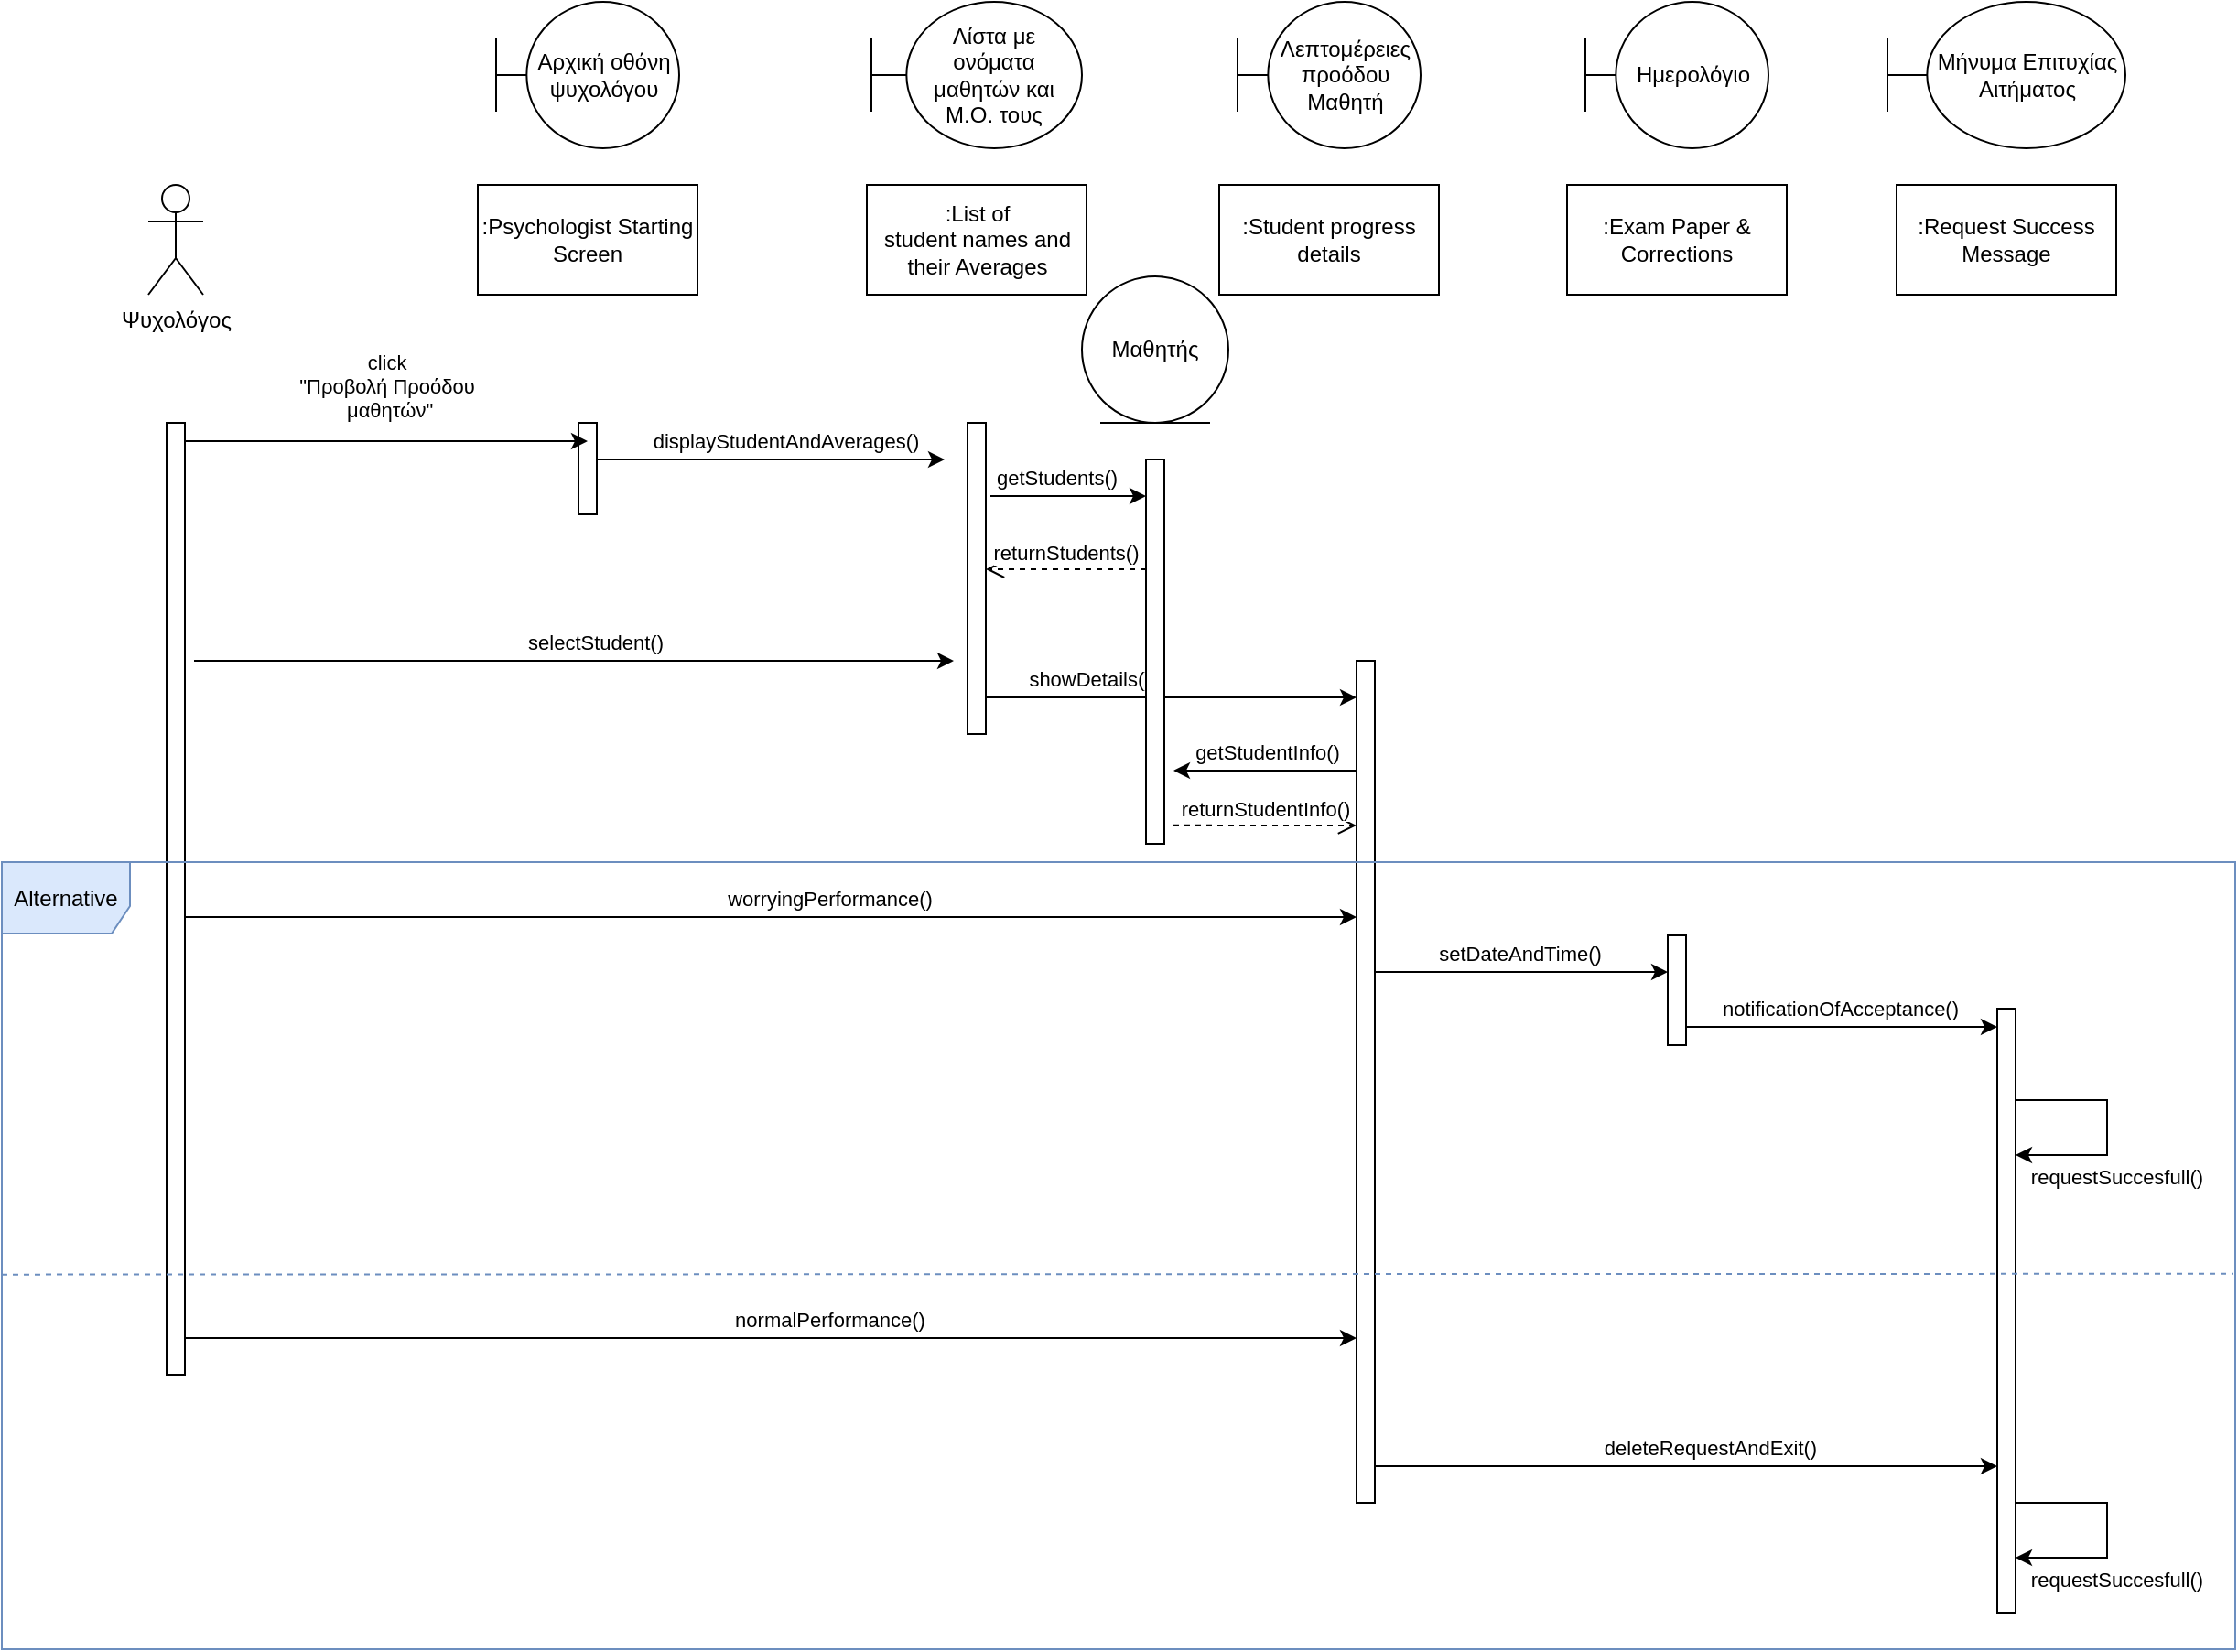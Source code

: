 <mxfile version="21.2.9" type="device">
  <diagram name="Σελίδα-1" id="T4ZH2sorEPpoSqwO2T1b">
    <mxGraphModel dx="3226" dy="1854" grid="1" gridSize="10" guides="1" tooltips="1" connect="1" arrows="1" fold="1" page="1" pageScale="1" pageWidth="1654" pageHeight="1169" math="0" shadow="0">
      <root>
        <mxCell id="0" />
        <mxCell id="1" parent="0" />
        <mxCell id="ezf4-gH6cN3JM9fJLx7F-1" value="Ψυχολόγος" style="shape=umlActor;verticalLabelPosition=bottom;verticalAlign=top;html=1;" parent="1" vertex="1">
          <mxGeometry x="-1530" y="-1020" width="30" height="60" as="geometry" />
        </mxCell>
        <mxCell id="ezf4-gH6cN3JM9fJLx7F-2" value="" style="html=1;points=[];perimeter=orthogonalPerimeter;outlineConnect=0;targetShapes=umlLifeline;portConstraint=eastwest;newEdgeStyle={&quot;edgeStyle&quot;:&quot;elbowEdgeStyle&quot;,&quot;elbow&quot;:&quot;vertical&quot;,&quot;curved&quot;:0,&quot;rounded&quot;:0};" parent="1" vertex="1">
          <mxGeometry x="-1520" y="-890" width="10" height="520" as="geometry" />
        </mxCell>
        <mxCell id="ezf4-gH6cN3JM9fJLx7F-3" value="Λίστα με&lt;br&gt;ονόματα μαθητών και Μ.Ο. τους" style="shape=umlBoundary;whiteSpace=wrap;html=1;" parent="1" vertex="1">
          <mxGeometry x="-1135" y="-1120" width="115" height="80" as="geometry" />
        </mxCell>
        <mxCell id="ezf4-gH6cN3JM9fJLx7F-4" value=":Psychologist Starting Screen" style="rounded=0;whiteSpace=wrap;html=1;" parent="1" vertex="1">
          <mxGeometry x="-1350" y="-1020" width="120" height="60" as="geometry" />
        </mxCell>
        <mxCell id="ezf4-gH6cN3JM9fJLx7F-5" value="Αρχική οθόνη ψυχολόγου" style="shape=umlBoundary;whiteSpace=wrap;html=1;" parent="1" vertex="1">
          <mxGeometry x="-1340" y="-1120" width="100" height="80" as="geometry" />
        </mxCell>
        <mxCell id="ezf4-gH6cN3JM9fJLx7F-6" value="&lt;div&gt;:List of&lt;/div&gt;&lt;div&gt;student names and their Averages&lt;/div&gt;" style="rounded=0;whiteSpace=wrap;html=1;" parent="1" vertex="1">
          <mxGeometry x="-1137.5" y="-1020" width="120" height="60" as="geometry" />
        </mxCell>
        <mxCell id="ezf4-gH6cN3JM9fJLx7F-7" value="Ημερολόγιο" style="shape=umlBoundary;whiteSpace=wrap;html=1;" parent="1" vertex="1">
          <mxGeometry x="-745" y="-1120" width="100" height="80" as="geometry" />
        </mxCell>
        <mxCell id="ezf4-gH6cN3JM9fJLx7F-8" value="" style="html=1;points=[];perimeter=orthogonalPerimeter;outlineConnect=0;targetShapes=umlLifeline;portConstraint=eastwest;newEdgeStyle={&quot;edgeStyle&quot;:&quot;elbowEdgeStyle&quot;,&quot;elbow&quot;:&quot;vertical&quot;,&quot;curved&quot;:0,&quot;rounded&quot;:0};" parent="1" vertex="1">
          <mxGeometry x="-1295" y="-890" width="10" height="50" as="geometry" />
        </mxCell>
        <mxCell id="ezf4-gH6cN3JM9fJLx7F-9" value="Μήνυμα Επιτυχίας Αιτήματος" style="shape=umlBoundary;whiteSpace=wrap;html=1;" parent="1" vertex="1">
          <mxGeometry x="-580" y="-1120" width="130" height="80" as="geometry" />
        </mxCell>
        <mxCell id="ezf4-gH6cN3JM9fJLx7F-10" value="" style="html=1;points=[];perimeter=orthogonalPerimeter;outlineConnect=0;targetShapes=umlLifeline;portConstraint=eastwest;newEdgeStyle={&quot;edgeStyle&quot;:&quot;elbowEdgeStyle&quot;,&quot;elbow&quot;:&quot;vertical&quot;,&quot;curved&quot;:0,&quot;rounded&quot;:0};" parent="1" vertex="1">
          <mxGeometry x="-1082.5" y="-890" width="10" height="170" as="geometry" />
        </mxCell>
        <mxCell id="ezf4-gH6cN3JM9fJLx7F-11" value="" style="endArrow=classic;html=1;rounded=0;" parent="1" source="ezf4-gH6cN3JM9fJLx7F-2" edge="1">
          <mxGeometry width="50" height="50" relative="1" as="geometry">
            <mxPoint x="-1480" y="-860" as="sourcePoint" />
            <mxPoint x="-1290" y="-880" as="targetPoint" />
          </mxGeometry>
        </mxCell>
        <mxCell id="ezf4-gH6cN3JM9fJLx7F-12" value="click&lt;br style=&quot;border-color: var(--border-color);&quot;&gt;&quot;Προβολή Προόδου&lt;br style=&quot;border-color: var(--border-color);&quot;&gt;&amp;nbsp;μαθητών&quot;" style="edgeLabel;html=1;align=center;verticalAlign=middle;resizable=0;points=[];" parent="ezf4-gH6cN3JM9fJLx7F-11" vertex="1" connectable="0">
          <mxGeometry x="0.187" y="-2" relative="1" as="geometry">
            <mxPoint x="-21" y="-32" as="offset" />
          </mxGeometry>
        </mxCell>
        <mxCell id="ezf4-gH6cN3JM9fJLx7F-13" value="" style="html=1;points=[];perimeter=orthogonalPerimeter;outlineConnect=0;targetShapes=umlLifeline;portConstraint=eastwest;newEdgeStyle={&quot;edgeStyle&quot;:&quot;elbowEdgeStyle&quot;,&quot;elbow&quot;:&quot;vertical&quot;,&quot;curved&quot;:0,&quot;rounded&quot;:0};" parent="1" vertex="1">
          <mxGeometry x="-870" y="-760" width="10" height="460" as="geometry" />
        </mxCell>
        <mxCell id="ezf4-gH6cN3JM9fJLx7F-14" value="" style="endArrow=classic;html=1;rounded=0;" parent="1" edge="1">
          <mxGeometry width="50" height="50" relative="1" as="geometry">
            <mxPoint x="-1285" y="-870" as="sourcePoint" />
            <mxPoint x="-1095" y="-870" as="targetPoint" />
          </mxGeometry>
        </mxCell>
        <mxCell id="ezf4-gH6cN3JM9fJLx7F-15" value="displayStudentAndAverages()" style="edgeLabel;html=1;align=center;verticalAlign=middle;resizable=0;points=[];" parent="ezf4-gH6cN3JM9fJLx7F-14" vertex="1" connectable="0">
          <mxGeometry x="0.259" y="3" relative="1" as="geometry">
            <mxPoint x="-17" y="-7" as="offset" />
          </mxGeometry>
        </mxCell>
        <mxCell id="ezf4-gH6cN3JM9fJLx7F-16" value="" style="endArrow=classic;html=1;rounded=0;" parent="1" edge="1" target="p_SsZwCq_pXnTANkePY0-3">
          <mxGeometry width="50" height="50" relative="1" as="geometry">
            <mxPoint x="-1070" y="-850" as="sourcePoint" />
            <mxPoint x="-990" y="-850" as="targetPoint" />
          </mxGeometry>
        </mxCell>
        <mxCell id="ezf4-gH6cN3JM9fJLx7F-17" value="getStudents()" style="edgeLabel;html=1;align=center;verticalAlign=middle;resizable=0;points=[];" parent="ezf4-gH6cN3JM9fJLx7F-16" vertex="1" connectable="0">
          <mxGeometry x="0.344" relative="1" as="geometry">
            <mxPoint x="-21" y="-10" as="offset" />
          </mxGeometry>
        </mxCell>
        <mxCell id="ezf4-gH6cN3JM9fJLx7F-18" value=":Student progress details" style="rounded=0;whiteSpace=wrap;html=1;" parent="1" vertex="1">
          <mxGeometry x="-945" y="-1020" width="120" height="60" as="geometry" />
        </mxCell>
        <mxCell id="ezf4-gH6cN3JM9fJLx7F-19" value="returnStudents()" style="html=1;verticalAlign=bottom;endArrow=open;dashed=1;endSize=8;edgeStyle=elbowEdgeStyle;elbow=vertical;curved=0;rounded=0;" parent="1" edge="1" source="p_SsZwCq_pXnTANkePY0-3">
          <mxGeometry relative="1" as="geometry">
            <mxPoint x="-1000" y="-810" as="sourcePoint" />
            <mxPoint x="-1072.5" y="-810" as="targetPoint" />
          </mxGeometry>
        </mxCell>
        <mxCell id="ezf4-gH6cN3JM9fJLx7F-20" value="" style="endArrow=classic;html=1;rounded=0;" parent="1" edge="1">
          <mxGeometry width="50" height="50" relative="1" as="geometry">
            <mxPoint x="-1505" y="-760" as="sourcePoint" />
            <mxPoint x="-1090" y="-760" as="targetPoint" />
          </mxGeometry>
        </mxCell>
        <mxCell id="ezf4-gH6cN3JM9fJLx7F-21" value="selectStudent()" style="edgeLabel;html=1;align=center;verticalAlign=middle;resizable=0;points=[];" parent="ezf4-gH6cN3JM9fJLx7F-20" vertex="1" connectable="0">
          <mxGeometry x="0.187" y="-2" relative="1" as="geometry">
            <mxPoint x="-28" y="-12" as="offset" />
          </mxGeometry>
        </mxCell>
        <mxCell id="ezf4-gH6cN3JM9fJLx7F-22" value="" style="html=1;points=[];perimeter=orthogonalPerimeter;outlineConnect=0;targetShapes=umlLifeline;portConstraint=eastwest;newEdgeStyle={&quot;edgeStyle&quot;:&quot;elbowEdgeStyle&quot;,&quot;elbow&quot;:&quot;vertical&quot;,&quot;curved&quot;:0,&quot;rounded&quot;:0};" parent="1" vertex="1">
          <mxGeometry x="-700" y="-610" width="10" height="60" as="geometry" />
        </mxCell>
        <mxCell id="ezf4-gH6cN3JM9fJLx7F-23" value="" style="endArrow=classic;html=1;rounded=0;" parent="1" edge="1" target="ezf4-gH6cN3JM9fJLx7F-13">
          <mxGeometry width="50" height="50" relative="1" as="geometry">
            <mxPoint x="-1072.5" y="-740" as="sourcePoint" />
            <mxPoint x="-1000" y="-739" as="targetPoint" />
            <Array as="points">
              <mxPoint x="-930" y="-740" />
            </Array>
          </mxGeometry>
        </mxCell>
        <mxCell id="ezf4-gH6cN3JM9fJLx7F-24" value="showDetails()" style="edgeLabel;html=1;align=center;verticalAlign=middle;resizable=0;points=[];" parent="ezf4-gH6cN3JM9fJLx7F-23" vertex="1" connectable="0">
          <mxGeometry x="0.292" relative="1" as="geometry">
            <mxPoint x="-75" y="-10" as="offset" />
          </mxGeometry>
        </mxCell>
        <mxCell id="ezf4-gH6cN3JM9fJLx7F-25" value="" style="endArrow=classic;html=1;rounded=0;" parent="1" edge="1" target="ezf4-gH6cN3JM9fJLx7F-22" source="ezf4-gH6cN3JM9fJLx7F-13">
          <mxGeometry width="50" height="50" relative="1" as="geometry">
            <mxPoint x="-880" y="-650" as="sourcePoint" />
            <mxPoint x="-700" y="-650" as="targetPoint" />
            <Array as="points">
              <mxPoint x="-820" y="-590" />
            </Array>
          </mxGeometry>
        </mxCell>
        <mxCell id="ezf4-gH6cN3JM9fJLx7F-26" value="setDateAndTime()" style="edgeLabel;html=1;align=center;verticalAlign=middle;resizable=0;points=[];" parent="ezf4-gH6cN3JM9fJLx7F-25" vertex="1" connectable="0">
          <mxGeometry x="0.166" y="4" relative="1" as="geometry">
            <mxPoint x="-15" y="-6" as="offset" />
          </mxGeometry>
        </mxCell>
        <mxCell id="ezf4-gH6cN3JM9fJLx7F-27" value=":Exam Paper &amp;amp; Corrections" style="rounded=0;whiteSpace=wrap;html=1;" parent="1" vertex="1">
          <mxGeometry x="-755" y="-1020" width="120" height="60" as="geometry" />
        </mxCell>
        <mxCell id="ezf4-gH6cN3JM9fJLx7F-29" value=":Request Success Message" style="rounded=0;whiteSpace=wrap;html=1;" parent="1" vertex="1">
          <mxGeometry x="-575" y="-1020" width="120" height="60" as="geometry" />
        </mxCell>
        <mxCell id="ezf4-gH6cN3JM9fJLx7F-31" value="" style="endArrow=classic;html=1;rounded=0;" parent="1" source="ezf4-gH6cN3JM9fJLx7F-2" target="ezf4-gH6cN3JM9fJLx7F-13" edge="1">
          <mxGeometry width="50" height="50" relative="1" as="geometry">
            <mxPoint x="-1500" y="-670" as="sourcePoint" />
            <mxPoint x="-900" y="-600" as="targetPoint" />
            <Array as="points">
              <mxPoint x="-1120" y="-620" />
              <mxPoint x="-980" y="-620" />
            </Array>
          </mxGeometry>
        </mxCell>
        <mxCell id="ezf4-gH6cN3JM9fJLx7F-32" value="worryingPerformance()" style="edgeLabel;html=1;align=center;verticalAlign=middle;resizable=0;points=[];" parent="ezf4-gH6cN3JM9fJLx7F-31" vertex="1" connectable="0">
          <mxGeometry x="0.187" y="-2" relative="1" as="geometry">
            <mxPoint x="-28" y="-12" as="offset" />
          </mxGeometry>
        </mxCell>
        <mxCell id="ezf4-gH6cN3JM9fJLx7F-33" value="" style="html=1;points=[];perimeter=orthogonalPerimeter;outlineConnect=0;targetShapes=umlLifeline;portConstraint=eastwest;newEdgeStyle={&quot;edgeStyle&quot;:&quot;elbowEdgeStyle&quot;,&quot;elbow&quot;:&quot;vertical&quot;,&quot;curved&quot;:0,&quot;rounded&quot;:0};" parent="1" vertex="1">
          <mxGeometry x="-520" y="-570" width="10" height="330" as="geometry" />
        </mxCell>
        <mxCell id="ezf4-gH6cN3JM9fJLx7F-34" value="" style="endArrow=classic;html=1;rounded=0;" parent="1" edge="1">
          <mxGeometry width="50" height="50" relative="1" as="geometry">
            <mxPoint x="-690" y="-560" as="sourcePoint" />
            <mxPoint x="-520" y="-560" as="targetPoint" />
          </mxGeometry>
        </mxCell>
        <mxCell id="ezf4-gH6cN3JM9fJLx7F-35" value="notificationOfAcceptance()" style="edgeLabel;html=1;align=center;verticalAlign=middle;resizable=0;points=[];" parent="ezf4-gH6cN3JM9fJLx7F-34" vertex="1" connectable="0">
          <mxGeometry x="0.166" y="4" relative="1" as="geometry">
            <mxPoint x="-15" y="-6" as="offset" />
          </mxGeometry>
        </mxCell>
        <mxCell id="ezf4-gH6cN3JM9fJLx7F-40" value="Alternative" style="shape=umlFrame;whiteSpace=wrap;html=1;pointerEvents=0;fillColor=#dae8fc;strokeColor=#6c8ebf;width=70;height=39;" parent="1" vertex="1">
          <mxGeometry x="-1610" y="-650" width="1220" height="430" as="geometry" />
        </mxCell>
        <mxCell id="ezf4-gH6cN3JM9fJLx7F-41" value="" style="endArrow=none;dashed=1;html=1;rounded=0;fillColor=#dae8fc;strokeColor=#6c8ebf;entryX=0.999;entryY=0.523;entryDx=0;entryDy=0;entryPerimeter=0;exitX=0;exitY=0.524;exitDx=0;exitDy=0;exitPerimeter=0;" parent="1" source="ezf4-gH6cN3JM9fJLx7F-40" target="ezf4-gH6cN3JM9fJLx7F-40" edge="1">
          <mxGeometry width="50" height="50" relative="1" as="geometry">
            <mxPoint x="-1600" y="-429" as="sourcePoint" />
            <mxPoint x="-810" y="-430" as="targetPoint" />
          </mxGeometry>
        </mxCell>
        <mxCell id="ezf4-gH6cN3JM9fJLx7F-42" value="" style="endArrow=classic;html=1;rounded=0;" parent="1" edge="1" target="ezf4-gH6cN3JM9fJLx7F-13">
          <mxGeometry width="50" height="50" relative="1" as="geometry">
            <mxPoint x="-1510" y="-390" as="sourcePoint" />
            <mxPoint x="-890" y="-390" as="targetPoint" />
            <Array as="points">
              <mxPoint x="-990" y="-390" />
            </Array>
          </mxGeometry>
        </mxCell>
        <mxCell id="ezf4-gH6cN3JM9fJLx7F-43" value="normalPerformance()" style="edgeLabel;html=1;align=center;verticalAlign=middle;resizable=0;points=[];" parent="ezf4-gH6cN3JM9fJLx7F-42" vertex="1" connectable="0">
          <mxGeometry x="0.187" y="-2" relative="1" as="geometry">
            <mxPoint x="-28" y="-12" as="offset" />
          </mxGeometry>
        </mxCell>
        <mxCell id="ezf4-gH6cN3JM9fJLx7F-46" value="" style="endArrow=classic;html=1;rounded=0;" parent="1" target="ezf4-gH6cN3JM9fJLx7F-33" edge="1" source="ezf4-gH6cN3JM9fJLx7F-13">
          <mxGeometry width="50" height="50" relative="1" as="geometry">
            <mxPoint x="-850" y="-320" as="sourcePoint" />
            <mxPoint x="-710" y="-320" as="targetPoint" />
            <Array as="points">
              <mxPoint x="-810" y="-320" />
            </Array>
          </mxGeometry>
        </mxCell>
        <mxCell id="ezf4-gH6cN3JM9fJLx7F-47" value="deleteRequestAndExit()" style="edgeLabel;html=1;align=center;verticalAlign=middle;resizable=0;points=[];" parent="ezf4-gH6cN3JM9fJLx7F-46" vertex="1" connectable="0">
          <mxGeometry x="0.166" y="4" relative="1" as="geometry">
            <mxPoint x="-15" y="-6" as="offset" />
          </mxGeometry>
        </mxCell>
        <mxCell id="FsMF18RkWST1xx5ECoAD-2" value="Λεπτομέρειες προόδου Μαθητή" style="shape=umlBoundary;whiteSpace=wrap;html=1;" parent="1" vertex="1">
          <mxGeometry x="-935" y="-1120" width="100" height="80" as="geometry" />
        </mxCell>
        <mxCell id="p_SsZwCq_pXnTANkePY0-2" value="Μαθητής" style="ellipse;shape=umlEntity;whiteSpace=wrap;html=1;" vertex="1" parent="1">
          <mxGeometry x="-1020" y="-970" width="80" height="80" as="geometry" />
        </mxCell>
        <mxCell id="p_SsZwCq_pXnTANkePY0-3" value="" style="html=1;points=[];perimeter=orthogonalPerimeter;outlineConnect=0;targetShapes=umlLifeline;portConstraint=eastwest;newEdgeStyle={&quot;edgeStyle&quot;:&quot;elbowEdgeStyle&quot;,&quot;elbow&quot;:&quot;vertical&quot;,&quot;curved&quot;:0,&quot;rounded&quot;:0};" vertex="1" parent="1">
          <mxGeometry x="-985" y="-870" width="10" height="210" as="geometry" />
        </mxCell>
        <mxCell id="p_SsZwCq_pXnTANkePY0-5" value="" style="endArrow=classic;html=1;rounded=0;" edge="1" parent="1" source="ezf4-gH6cN3JM9fJLx7F-13">
          <mxGeometry width="50" height="50" relative="1" as="geometry">
            <mxPoint x="-890" y="-700" as="sourcePoint" />
            <mxPoint x="-970" y="-700" as="targetPoint" />
          </mxGeometry>
        </mxCell>
        <mxCell id="p_SsZwCq_pXnTANkePY0-6" value="getStudentInfo()" style="edgeLabel;html=1;align=center;verticalAlign=middle;resizable=0;points=[];" vertex="1" connectable="0" parent="p_SsZwCq_pXnTANkePY0-5">
          <mxGeometry x="0.344" relative="1" as="geometry">
            <mxPoint x="18" y="-10" as="offset" />
          </mxGeometry>
        </mxCell>
        <mxCell id="p_SsZwCq_pXnTANkePY0-7" value="returnStudentInfo()" style="html=1;verticalAlign=bottom;endArrow=open;dashed=1;endSize=8;edgeStyle=elbowEdgeStyle;elbow=vertical;curved=0;rounded=0;exitX=1.5;exitY=0.952;exitDx=0;exitDy=0;exitPerimeter=0;" edge="1" parent="1" source="p_SsZwCq_pXnTANkePY0-3" target="ezf4-gH6cN3JM9fJLx7F-13">
          <mxGeometry x="-0.003" relative="1" as="geometry">
            <mxPoint x="-737.5" y="-765.42" as="sourcePoint" />
            <mxPoint x="-825" y="-765.42" as="targetPoint" />
            <mxPoint as="offset" />
          </mxGeometry>
        </mxCell>
        <mxCell id="p_SsZwCq_pXnTANkePY0-8" value="" style="endArrow=classic;html=1;rounded=0;" edge="1" parent="1" source="ezf4-gH6cN3JM9fJLx7F-33" target="ezf4-gH6cN3JM9fJLx7F-33">
          <mxGeometry width="50" height="50" relative="1" as="geometry">
            <mxPoint x="-500" y="-520" as="sourcePoint" />
            <mxPoint x="-500" y="-490" as="targetPoint" />
            <Array as="points">
              <mxPoint x="-460" y="-520" />
              <mxPoint x="-460" y="-490" />
            </Array>
          </mxGeometry>
        </mxCell>
        <mxCell id="p_SsZwCq_pXnTANkePY0-9" value="requestSuccesfull()" style="edgeLabel;html=1;align=center;verticalAlign=middle;resizable=0;points=[];" vertex="1" connectable="0" parent="p_SsZwCq_pXnTANkePY0-8">
          <mxGeometry x="0.134" y="1" relative="1" as="geometry">
            <mxPoint x="4" y="18" as="offset" />
          </mxGeometry>
        </mxCell>
        <mxCell id="p_SsZwCq_pXnTANkePY0-10" value="" style="endArrow=classic;html=1;rounded=0;" edge="1" parent="1">
          <mxGeometry width="50" height="50" relative="1" as="geometry">
            <mxPoint x="-510" y="-300" as="sourcePoint" />
            <mxPoint x="-510" y="-270" as="targetPoint" />
            <Array as="points">
              <mxPoint x="-460" y="-300" />
              <mxPoint x="-460" y="-270" />
            </Array>
          </mxGeometry>
        </mxCell>
        <mxCell id="p_SsZwCq_pXnTANkePY0-11" value="requestSuccesfull()" style="edgeLabel;html=1;align=center;verticalAlign=middle;resizable=0;points=[];" vertex="1" connectable="0" parent="p_SsZwCq_pXnTANkePY0-10">
          <mxGeometry x="0.134" y="1" relative="1" as="geometry">
            <mxPoint x="4" y="18" as="offset" />
          </mxGeometry>
        </mxCell>
      </root>
    </mxGraphModel>
  </diagram>
</mxfile>
